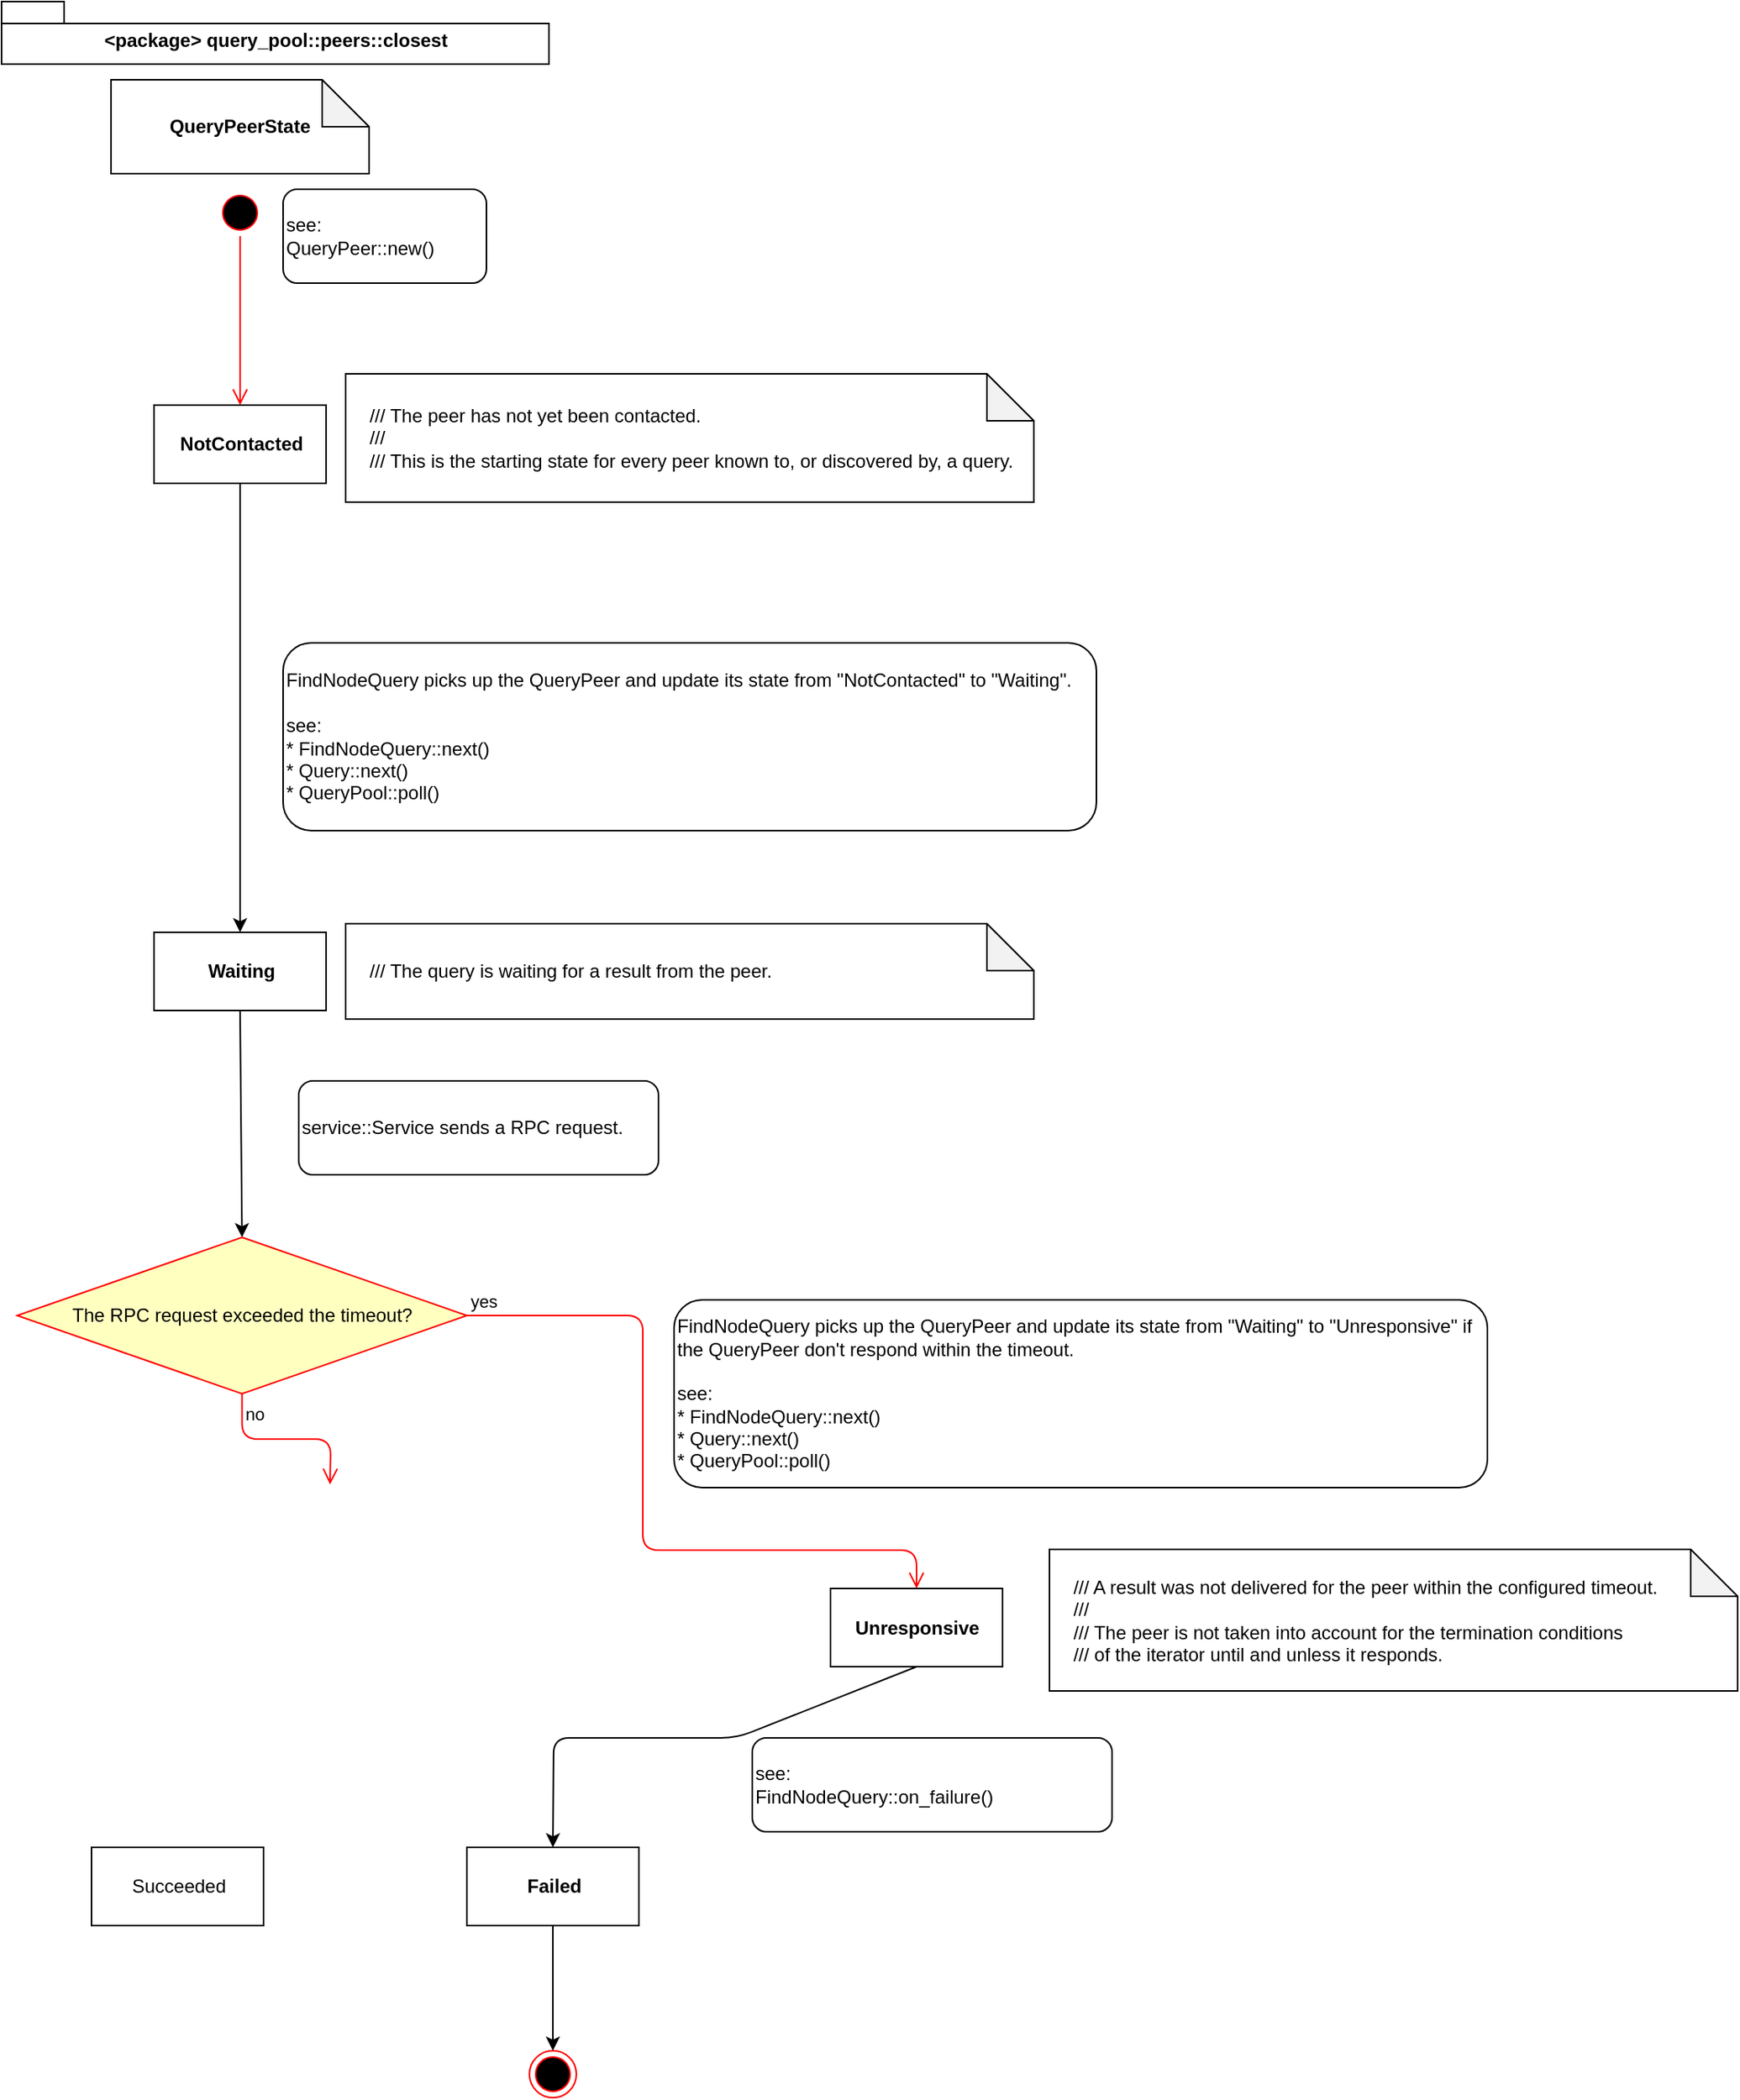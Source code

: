 <mxfile version="13.6.5">
    <diagram id="QNNbduFmZcMBfbZ14_xa" name="Page-1">
        <mxGraphModel dx="1138" dy="735" grid="1" gridSize="10" guides="1" tooltips="1" connect="1" arrows="1" fold="1" page="1" pageScale="1" pageWidth="827" pageHeight="1169" math="0" shadow="0">
            <root>
                <mxCell id="0"/>
                <mxCell id="1" parent="0"/>
                <mxCell id="2" value="&lt;b&gt;NotContacted&lt;/b&gt;" style="html=1;" vertex="1" parent="1">
                    <mxGeometry x="177.5" y="268" width="110" height="50" as="geometry"/>
                </mxCell>
                <mxCell id="3" value="&amp;lt;package&amp;gt; query_pool::peers::closest" style="shape=folder;fontStyle=1;spacingTop=10;tabWidth=40;tabHeight=14;tabPosition=left;html=1;" vertex="1" parent="1">
                    <mxGeometry x="80" y="10" width="350" height="40" as="geometry"/>
                </mxCell>
                <mxCell id="4" value="QueryPeerState" style="shape=note;whiteSpace=wrap;html=1;backgroundOutline=1;darkOpacity=0.05;fontStyle=1" vertex="1" parent="1">
                    <mxGeometry x="150" y="60" width="165" height="60" as="geometry"/>
                </mxCell>
                <mxCell id="5" value="&lt;b&gt;Waiting&lt;/b&gt;" style="html=1;" vertex="1" parent="1">
                    <mxGeometry x="177.5" y="605" width="110" height="50" as="geometry"/>
                </mxCell>
                <mxCell id="6" value="&lt;b&gt;Unresponsive&lt;/b&gt;" style="html=1;" vertex="1" parent="1">
                    <mxGeometry x="610" y="1024.5" width="110" height="50" as="geometry"/>
                </mxCell>
                <mxCell id="8" value="&lt;b&gt;Failed&lt;/b&gt;" style="html=1;" vertex="1" parent="1">
                    <mxGeometry x="377.5" y="1190" width="110" height="50" as="geometry"/>
                </mxCell>
                <mxCell id="9" value="Succeeded" style="html=1;" vertex="1" parent="1">
                    <mxGeometry x="137.5" y="1190" width="110" height="50" as="geometry"/>
                </mxCell>
                <mxCell id="11" value="see:&lt;br&gt;QueryPeer::new()" style="rounded=1;whiteSpace=wrap;html=1;align=left;" vertex="1" parent="1">
                    <mxGeometry x="260" y="130" width="130" height="60" as="geometry"/>
                </mxCell>
                <mxCell id="12" value="FindNodeQuery picks up the QueryPeer and update its state from &quot;NotContacted&quot; to &quot;Waiting&quot;.&lt;br&gt;&lt;br&gt;see:&lt;br&gt;* FindNodeQuery::next()&lt;br&gt;* Query::next()&lt;br&gt;* QueryPool::poll()" style="rounded=1;whiteSpace=wrap;html=1;align=left;" vertex="1" parent="1">
                    <mxGeometry x="260" y="420" width="520" height="120" as="geometry"/>
                </mxCell>
                <mxCell id="13" value="" style="endArrow=classic;html=1;exitX=0.5;exitY=1;exitDx=0;exitDy=0;entryX=0.5;entryY=0;entryDx=0;entryDy=0;" edge="1" parent="1" source="2" target="5">
                    <mxGeometry width="50" height="50" relative="1" as="geometry">
                        <mxPoint x="70" y="548" as="sourcePoint"/>
                        <mxPoint x="120" y="498" as="targetPoint"/>
                    </mxGeometry>
                </mxCell>
                <mxCell id="14" value="" style="endArrow=classic;html=1;exitX=0.5;exitY=1;exitDx=0;exitDy=0;entryX=0.5;entryY=0;entryDx=0;entryDy=0;" edge="1" parent="1" source="5" target="24">
                    <mxGeometry width="50" height="50" relative="1" as="geometry">
                        <mxPoint x="242.5" y="675" as="sourcePoint"/>
                        <mxPoint x="233" y="765" as="targetPoint"/>
                    </mxGeometry>
                </mxCell>
                <mxCell id="15" value="service::Service sends a RPC request." style="rounded=1;whiteSpace=wrap;html=1;align=left;" vertex="1" parent="1">
                    <mxGeometry x="270" y="700" width="230" height="60" as="geometry"/>
                </mxCell>
                <mxCell id="16" value="" style="ellipse;html=1;shape=startState;fillColor=#000000;strokeColor=#ff0000;align=left;" vertex="1" parent="1">
                    <mxGeometry x="217.5" y="130" width="30" height="30" as="geometry"/>
                </mxCell>
                <mxCell id="17" value="" style="edgeStyle=orthogonalEdgeStyle;html=1;verticalAlign=bottom;endArrow=open;endSize=8;strokeColor=#ff0000;entryX=0.5;entryY=0;entryDx=0;entryDy=0;exitX=0.5;exitY=1;exitDx=0;exitDy=0;" edge="1" source="16" parent="1" target="2">
                    <mxGeometry relative="1" as="geometry">
                        <mxPoint x="65" y="468" as="targetPoint"/>
                        <mxPoint x="232.5" y="178" as="sourcePoint"/>
                    </mxGeometry>
                </mxCell>
                <mxCell id="20" value="" style="ellipse;html=1;shape=endState;fillColor=#000000;strokeColor=#ff0000;align=left;" vertex="1" parent="1">
                    <mxGeometry x="417.5" y="1320" width="30" height="30" as="geometry"/>
                </mxCell>
                <mxCell id="22" value="&lt;div&gt;&amp;nbsp; &amp;nbsp; /// The peer has not yet been contacted.&lt;/div&gt;&lt;div&gt;&amp;nbsp; &amp;nbsp; ///&lt;/div&gt;&lt;div&gt;&amp;nbsp; &amp;nbsp; /// This is the starting state for every peer known to, or discovered by, a query.&lt;/div&gt;" style="shape=note;whiteSpace=wrap;html=1;backgroundOutline=1;darkOpacity=0.05;align=left;" vertex="1" parent="1">
                    <mxGeometry x="300" y="248" width="440" height="82" as="geometry"/>
                </mxCell>
                <mxCell id="23" value="&lt;div&gt;&amp;nbsp; &amp;nbsp; /// The query is waiting for a result from the peer.&lt;/div&gt;" style="shape=note;whiteSpace=wrap;html=1;backgroundOutline=1;darkOpacity=0.05;align=left;" vertex="1" parent="1">
                    <mxGeometry x="300" y="599.5" width="440" height="61" as="geometry"/>
                </mxCell>
                <mxCell id="24" value="&lt;font color=&quot;#000000&quot;&gt;The RPC request exceeded the timeout?&lt;/font&gt;" style="rhombus;whiteSpace=wrap;html=1;fillColor=#ffffc0;strokeColor=#ff0000;align=center;" vertex="1" parent="1">
                    <mxGeometry x="90" y="800" width="287.5" height="100" as="geometry"/>
                </mxCell>
                <mxCell id="25" value="yes" style="edgeStyle=orthogonalEdgeStyle;html=1;align=left;verticalAlign=bottom;endArrow=open;endSize=8;strokeColor=#ff0000;entryX=0.5;entryY=0;entryDx=0;entryDy=0;" edge="1" source="24" parent="1" target="6">
                    <mxGeometry x="-1" relative="1" as="geometry">
                        <mxPoint x="540" y="840" as="targetPoint"/>
                        <Array as="points">
                            <mxPoint x="490" y="850"/>
                            <mxPoint x="490" y="1000"/>
                            <mxPoint x="665" y="1000"/>
                        </Array>
                    </mxGeometry>
                </mxCell>
                <mxCell id="26" value="no" style="edgeStyle=orthogonalEdgeStyle;html=1;align=left;verticalAlign=top;endArrow=open;endSize=8;strokeColor=#ff0000;" edge="1" source="24" parent="1">
                    <mxGeometry x="-1" relative="1" as="geometry">
                        <mxPoint x="290" y="958" as="targetPoint"/>
                    </mxGeometry>
                </mxCell>
                <mxCell id="27" value="&lt;div&gt;&amp;nbsp; &amp;nbsp; /// A result was not delivered for the peer within the configured timeout.&lt;/div&gt;&lt;div&gt;&amp;nbsp; &amp;nbsp; ///&lt;/div&gt;&lt;div&gt;&amp;nbsp; &amp;nbsp; /// The peer is not taken into account for the termination conditions&lt;/div&gt;&lt;div&gt;&amp;nbsp; &amp;nbsp; /// of the iterator until and unless it responds.&lt;/div&gt;" style="shape=note;whiteSpace=wrap;html=1;backgroundOutline=1;darkOpacity=0.05;align=left;" vertex="1" parent="1">
                    <mxGeometry x="750" y="999.5" width="440" height="90.5" as="geometry"/>
                </mxCell>
                <mxCell id="28" value="FindNodeQuery picks up the QueryPeer and update its state from &quot;Waiting&quot; to &quot;Unresponsive&quot; if the QueryPeer don't respond within the timeout.&lt;br&gt;&lt;br&gt;see:&lt;br&gt;* FindNodeQuery::next()&lt;br&gt;* Query::next()&lt;br&gt;* QueryPool::poll()" style="rounded=1;whiteSpace=wrap;html=1;align=left;" vertex="1" parent="1">
                    <mxGeometry x="510" y="840" width="520" height="120" as="geometry"/>
                </mxCell>
                <mxCell id="29" value="" style="endArrow=classic;html=1;exitX=0.5;exitY=1;exitDx=0;exitDy=0;entryX=0.5;entryY=0;entryDx=0;entryDy=0;" edge="1" parent="1" source="6" target="8">
                    <mxGeometry width="50" height="50" relative="1" as="geometry">
                        <mxPoint x="610" y="1120" as="sourcePoint"/>
                        <mxPoint x="611.25" y="1265" as="targetPoint"/>
                        <Array as="points">
                            <mxPoint x="550" y="1120"/>
                            <mxPoint x="433" y="1120"/>
                        </Array>
                    </mxGeometry>
                </mxCell>
                <mxCell id="30" value="" style="endArrow=classic;html=1;exitX=0.5;exitY=1;exitDx=0;exitDy=0;entryX=0.5;entryY=0;entryDx=0;entryDy=0;" edge="1" parent="1" source="8" target="20">
                    <mxGeometry width="50" height="50" relative="1" as="geometry">
                        <mxPoint x="662.5" y="1200" as="sourcePoint"/>
                        <mxPoint x="430" y="1315.5" as="targetPoint"/>
                    </mxGeometry>
                </mxCell>
                <mxCell id="31" value="see:&lt;br&gt;FindNodeQuery::on_failure()" style="rounded=1;whiteSpace=wrap;html=1;align=left;" vertex="1" parent="1">
                    <mxGeometry x="560" y="1120" width="230" height="60" as="geometry"/>
                </mxCell>
            </root>
        </mxGraphModel>
    </diagram>
</mxfile>